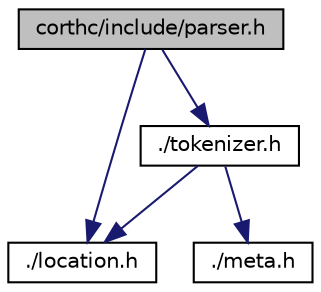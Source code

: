 digraph "corthc/include/parser.h"
{
 // LATEX_PDF_SIZE
  edge [fontname="Helvetica",fontsize="10",labelfontname="Helvetica",labelfontsize="10"];
  node [fontname="Helvetica",fontsize="10",shape=record];
  Node1 [label="corthc/include/parser.h",height=0.2,width=0.4,color="black", fillcolor="grey75", style="filled", fontcolor="black",tooltip=" "];
  Node1 -> Node2 [color="midnightblue",fontsize="10",style="solid",fontname="Helvetica"];
  Node2 [label="./location.h",height=0.2,width=0.4,color="black", fillcolor="white", style="filled",URL="$dd/dcf/location_8h.html",tooltip=" "];
  Node1 -> Node3 [color="midnightblue",fontsize="10",style="solid",fontname="Helvetica"];
  Node3 [label="./tokenizer.h",height=0.2,width=0.4,color="black", fillcolor="white", style="filled",URL="$db/d84/tokenizer_8h.html",tooltip=" "];
  Node3 -> Node4 [color="midnightblue",fontsize="10",style="solid",fontname="Helvetica"];
  Node4 [label="./meta.h",height=0.2,width=0.4,color="black", fillcolor="white", style="filled",URL="$dd/dbc/meta_8h.html",tooltip=" "];
  Node3 -> Node2 [color="midnightblue",fontsize="10",style="solid",fontname="Helvetica"];
}
